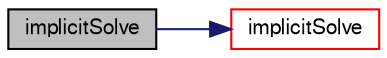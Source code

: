 digraph "implicitSolve"
{
  bgcolor="transparent";
  edge [fontname="FreeSans",fontsize="10",labelfontname="FreeSans",labelfontsize="10"];
  node [fontname="FreeSans",fontsize="10",shape=record];
  rankdir="LR";
  Node2585 [label="implicitSolve",height=0.2,width=0.4,color="black", fillcolor="grey75", style="filled", fontcolor="black"];
  Node2585 -> Node2586 [color="midnightblue",fontsize="10",style="solid",fontname="FreeSans"];
  Node2586 [label="implicitSolve",height=0.2,width=0.4,color="red",URL="$a21136.html#af3ebc5af31512182ee43a56e994f4aaf"];
}
